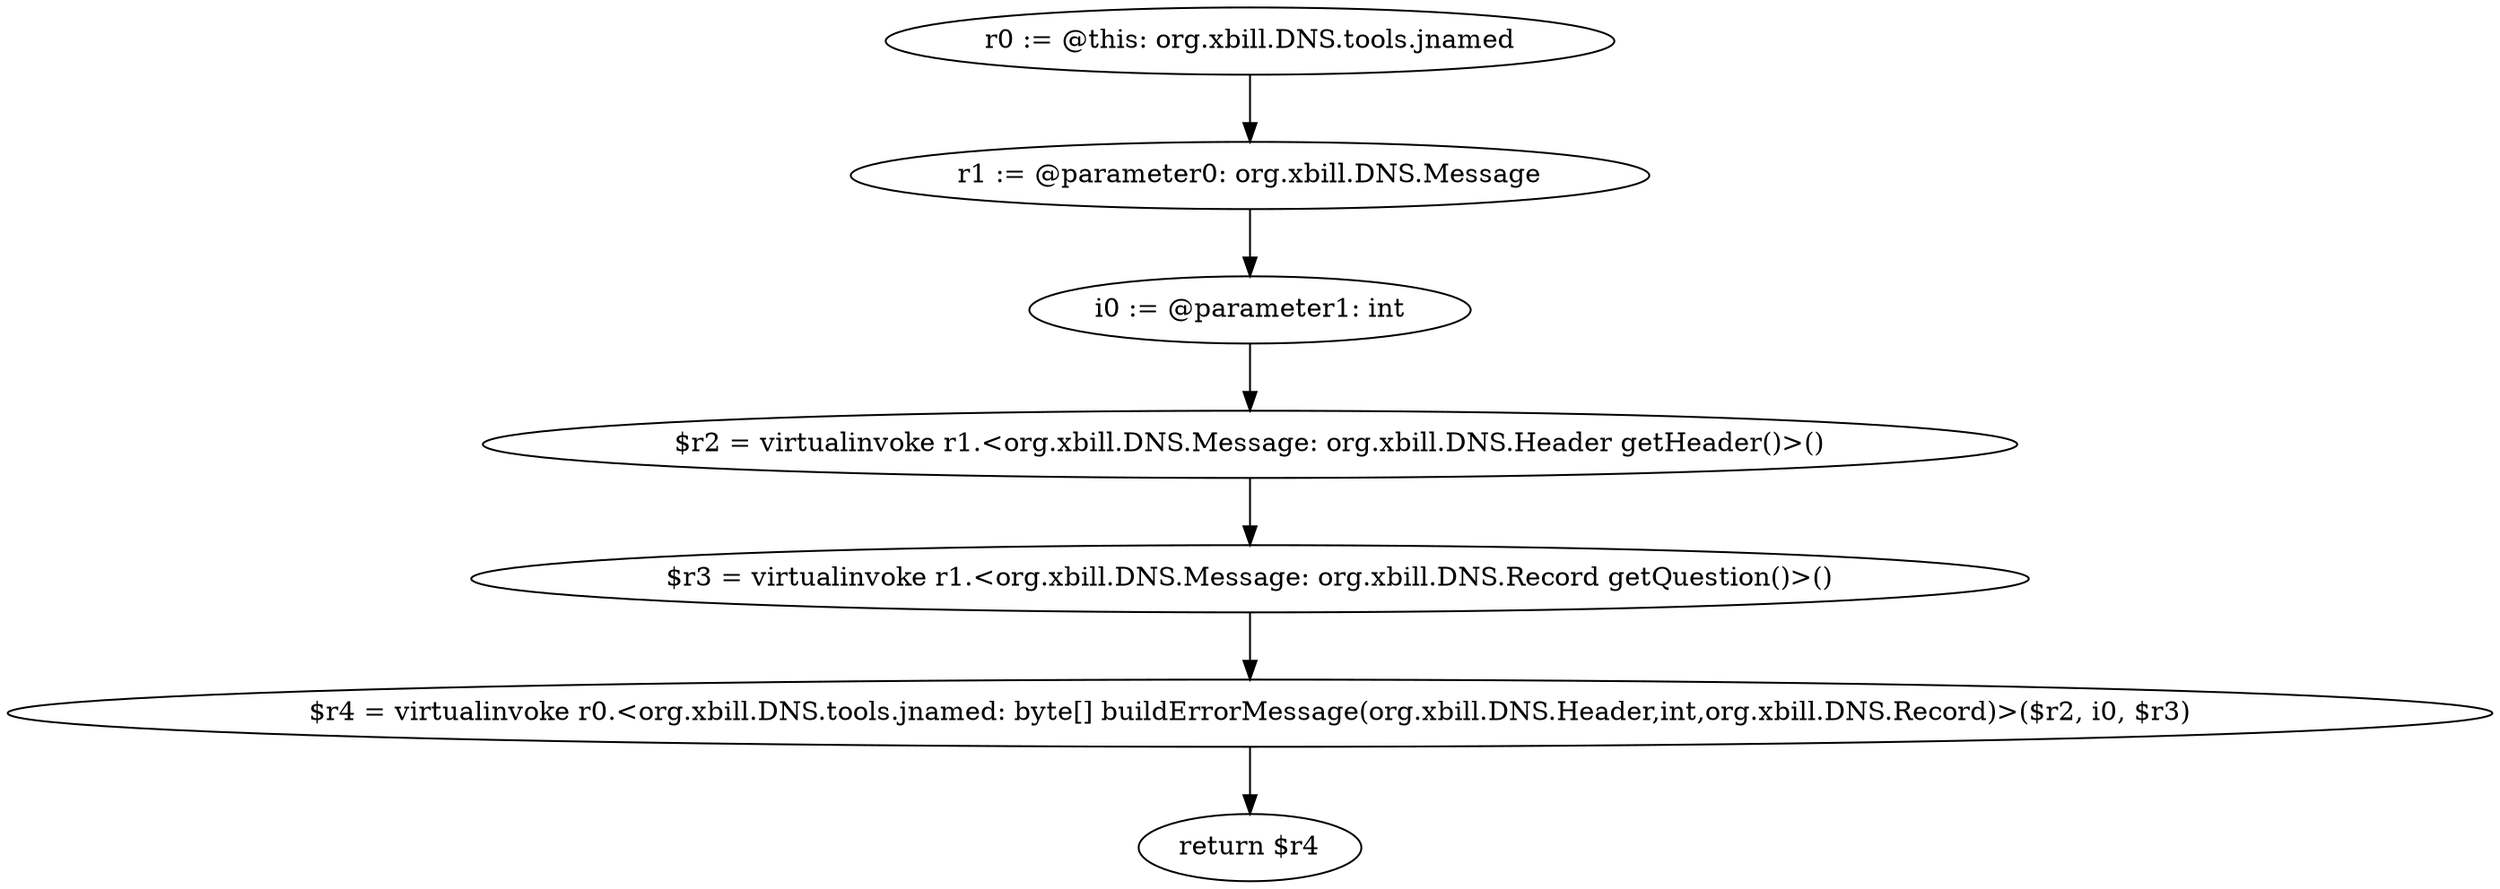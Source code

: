digraph "unitGraph" {
    "r0 := @this: org.xbill.DNS.tools.jnamed"
    "r1 := @parameter0: org.xbill.DNS.Message"
    "i0 := @parameter1: int"
    "$r2 = virtualinvoke r1.<org.xbill.DNS.Message: org.xbill.DNS.Header getHeader()>()"
    "$r3 = virtualinvoke r1.<org.xbill.DNS.Message: org.xbill.DNS.Record getQuestion()>()"
    "$r4 = virtualinvoke r0.<org.xbill.DNS.tools.jnamed: byte[] buildErrorMessage(org.xbill.DNS.Header,int,org.xbill.DNS.Record)>($r2, i0, $r3)"
    "return $r4"
    "r0 := @this: org.xbill.DNS.tools.jnamed"->"r1 := @parameter0: org.xbill.DNS.Message";
    "r1 := @parameter0: org.xbill.DNS.Message"->"i0 := @parameter1: int";
    "i0 := @parameter1: int"->"$r2 = virtualinvoke r1.<org.xbill.DNS.Message: org.xbill.DNS.Header getHeader()>()";
    "$r2 = virtualinvoke r1.<org.xbill.DNS.Message: org.xbill.DNS.Header getHeader()>()"->"$r3 = virtualinvoke r1.<org.xbill.DNS.Message: org.xbill.DNS.Record getQuestion()>()";
    "$r3 = virtualinvoke r1.<org.xbill.DNS.Message: org.xbill.DNS.Record getQuestion()>()"->"$r4 = virtualinvoke r0.<org.xbill.DNS.tools.jnamed: byte[] buildErrorMessage(org.xbill.DNS.Header,int,org.xbill.DNS.Record)>($r2, i0, $r3)";
    "$r4 = virtualinvoke r0.<org.xbill.DNS.tools.jnamed: byte[] buildErrorMessage(org.xbill.DNS.Header,int,org.xbill.DNS.Record)>($r2, i0, $r3)"->"return $r4";
}
